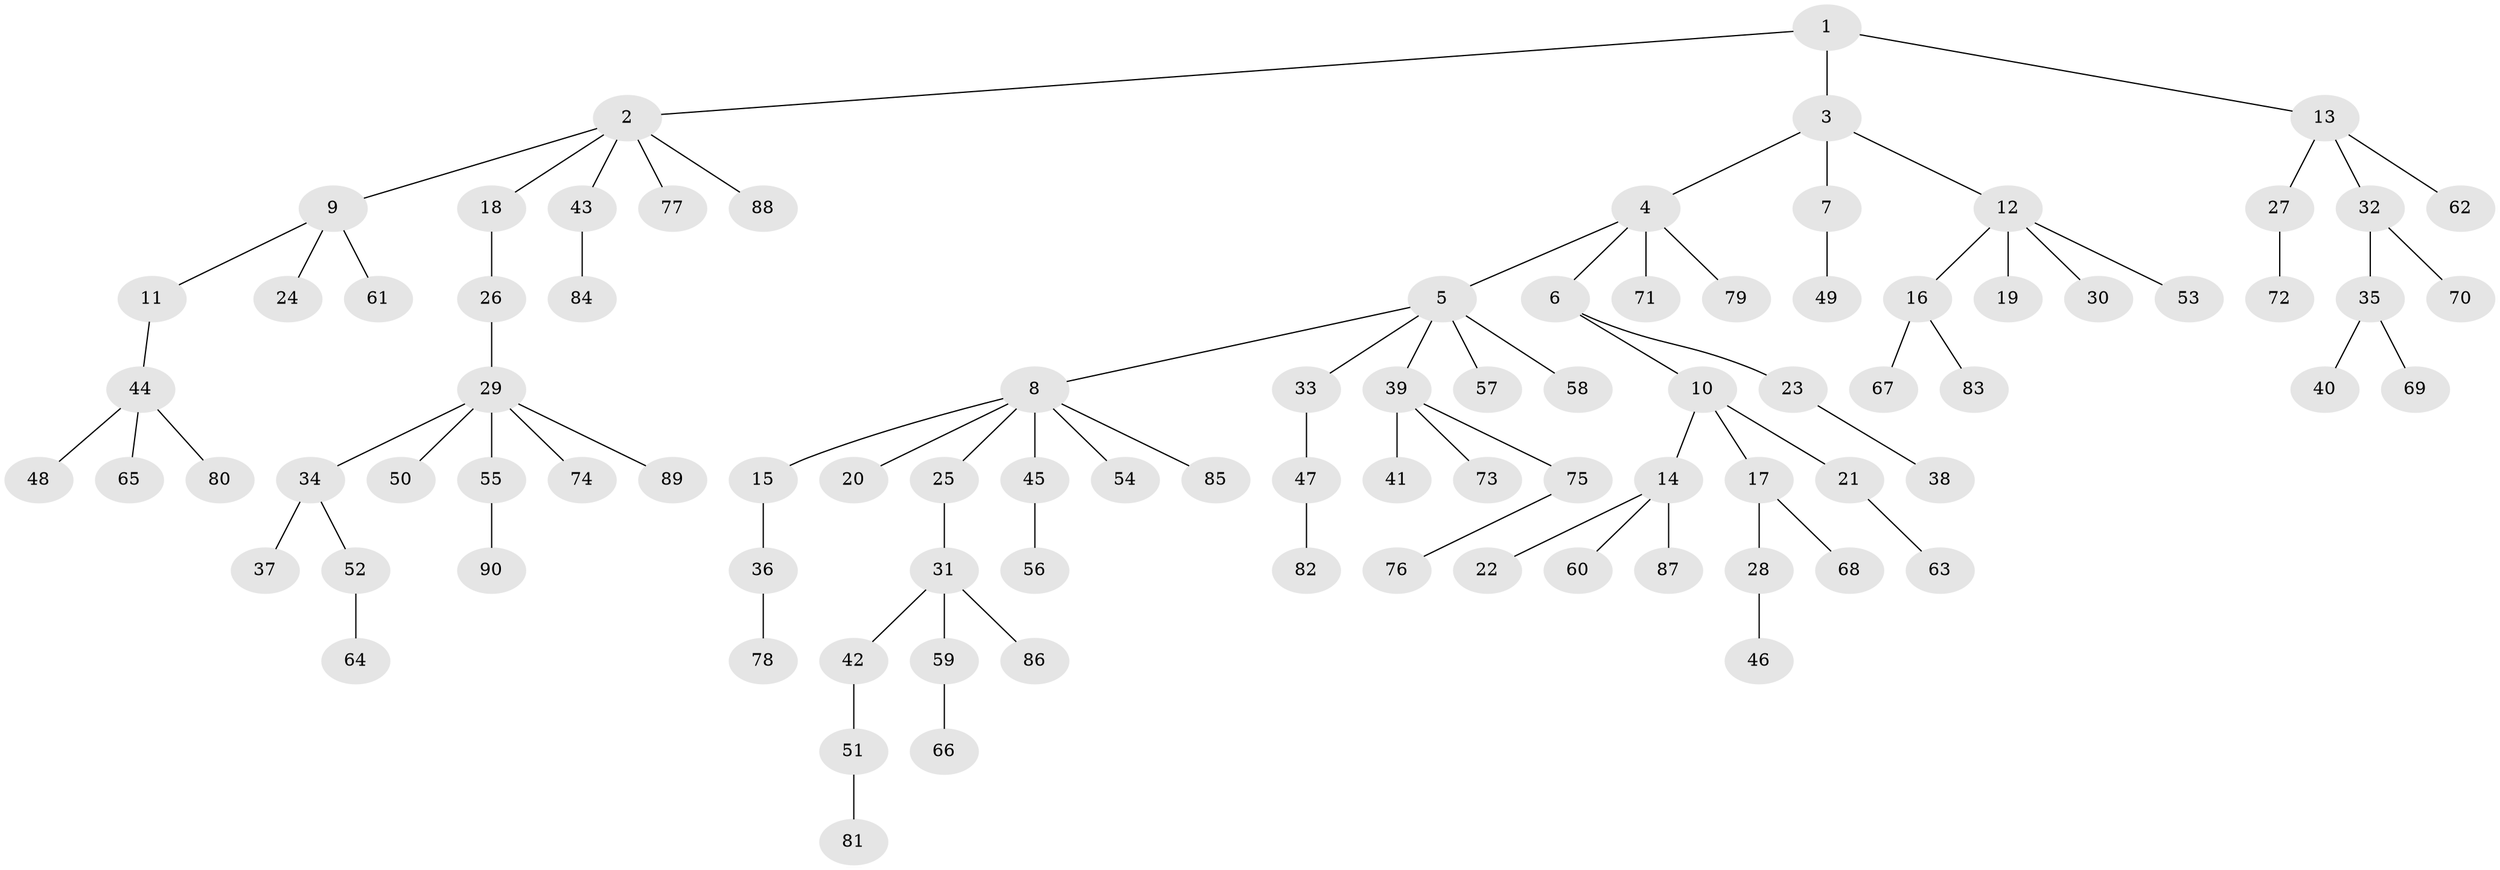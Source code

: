 // coarse degree distribution, {13: 0.03571428571428571, 6: 0.03571428571428571, 3: 0.03571428571428571, 4: 0.03571428571428571, 1: 0.8214285714285714, 5: 0.03571428571428571}
// Generated by graph-tools (version 1.1) at 2025/19/03/04/25 18:19:17]
// undirected, 90 vertices, 89 edges
graph export_dot {
graph [start="1"]
  node [color=gray90,style=filled];
  1;
  2;
  3;
  4;
  5;
  6;
  7;
  8;
  9;
  10;
  11;
  12;
  13;
  14;
  15;
  16;
  17;
  18;
  19;
  20;
  21;
  22;
  23;
  24;
  25;
  26;
  27;
  28;
  29;
  30;
  31;
  32;
  33;
  34;
  35;
  36;
  37;
  38;
  39;
  40;
  41;
  42;
  43;
  44;
  45;
  46;
  47;
  48;
  49;
  50;
  51;
  52;
  53;
  54;
  55;
  56;
  57;
  58;
  59;
  60;
  61;
  62;
  63;
  64;
  65;
  66;
  67;
  68;
  69;
  70;
  71;
  72;
  73;
  74;
  75;
  76;
  77;
  78;
  79;
  80;
  81;
  82;
  83;
  84;
  85;
  86;
  87;
  88;
  89;
  90;
  1 -- 2;
  1 -- 3;
  1 -- 13;
  2 -- 9;
  2 -- 18;
  2 -- 43;
  2 -- 77;
  2 -- 88;
  3 -- 4;
  3 -- 7;
  3 -- 12;
  4 -- 5;
  4 -- 6;
  4 -- 71;
  4 -- 79;
  5 -- 8;
  5 -- 33;
  5 -- 39;
  5 -- 57;
  5 -- 58;
  6 -- 10;
  6 -- 23;
  7 -- 49;
  8 -- 15;
  8 -- 20;
  8 -- 25;
  8 -- 45;
  8 -- 54;
  8 -- 85;
  9 -- 11;
  9 -- 24;
  9 -- 61;
  10 -- 14;
  10 -- 17;
  10 -- 21;
  11 -- 44;
  12 -- 16;
  12 -- 19;
  12 -- 30;
  12 -- 53;
  13 -- 27;
  13 -- 32;
  13 -- 62;
  14 -- 22;
  14 -- 60;
  14 -- 87;
  15 -- 36;
  16 -- 67;
  16 -- 83;
  17 -- 28;
  17 -- 68;
  18 -- 26;
  21 -- 63;
  23 -- 38;
  25 -- 31;
  26 -- 29;
  27 -- 72;
  28 -- 46;
  29 -- 34;
  29 -- 50;
  29 -- 55;
  29 -- 74;
  29 -- 89;
  31 -- 42;
  31 -- 59;
  31 -- 86;
  32 -- 35;
  32 -- 70;
  33 -- 47;
  34 -- 37;
  34 -- 52;
  35 -- 40;
  35 -- 69;
  36 -- 78;
  39 -- 41;
  39 -- 73;
  39 -- 75;
  42 -- 51;
  43 -- 84;
  44 -- 48;
  44 -- 65;
  44 -- 80;
  45 -- 56;
  47 -- 82;
  51 -- 81;
  52 -- 64;
  55 -- 90;
  59 -- 66;
  75 -- 76;
}
